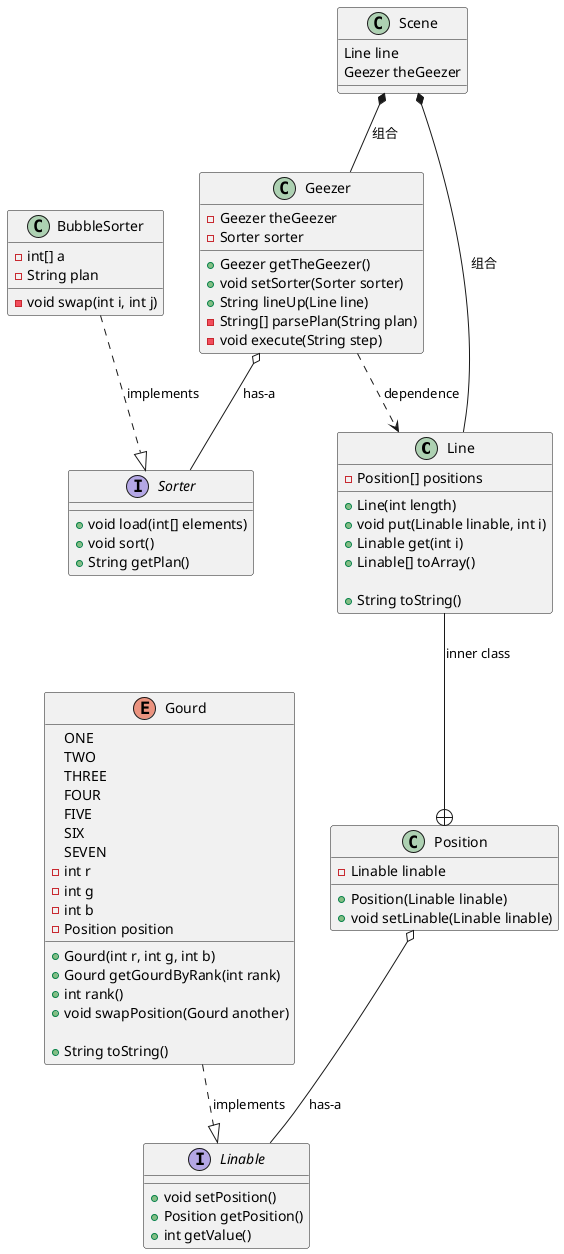 @startuml
class Line{

    -Position[] positions

    +Line(int length)
    +void put(Linable linable, int i)
    +Linable get(int i)
    +Linable[] toArray()

    +String toString()
}

Class Position{

    -Linable linable

    +Position(Linable linable)
    +void setLinable(Linable linable)
}

Interface Linable{
    
    +void setPosition()
    +Position getPosition()
    +int getValue()
}

Interface Sorter{
    
    +void load(int[] elements)
    +void sort()
    +String getPlan()
}
Enum Gourd{

    ONE
    TWO
    THREE
    FOUR
    FIVE
    SIX
    SEVEN
    -int r
    -int g
    -int b
    -Position position

    +Gourd(int r, int g, int b)
    +Gourd getGourdByRank(int rank)
    +int rank()
    +void swapPosition(Gourd another)

    +String toString()
}

Class BubbleSorter{

    -int[] a
    -String plan

    -void swap(int i, int j)
}

Class Geezer{

    -Geezer theGeezer
    -Sorter sorter
    
    +Geezer getTheGeezer()
    +void setSorter(Sorter sorter)
    +String lineUp(Line line)
    -String[] parsePlan(String plan)
    -void execute(String step)
}

Class Scene{
    Line line
    Geezer theGeezer
}

Scene *-- Line : 组合
Scene *-- Geezer : 组合
Geezer ..> Line : dependence
Line --+ Position: inner class
Gourd ..|> Linable : implements
BubbleSorter ..|> Sorter : implements
Position o-- Linable : has-a
Geezer o-- Sorter : has-a
@enduml
